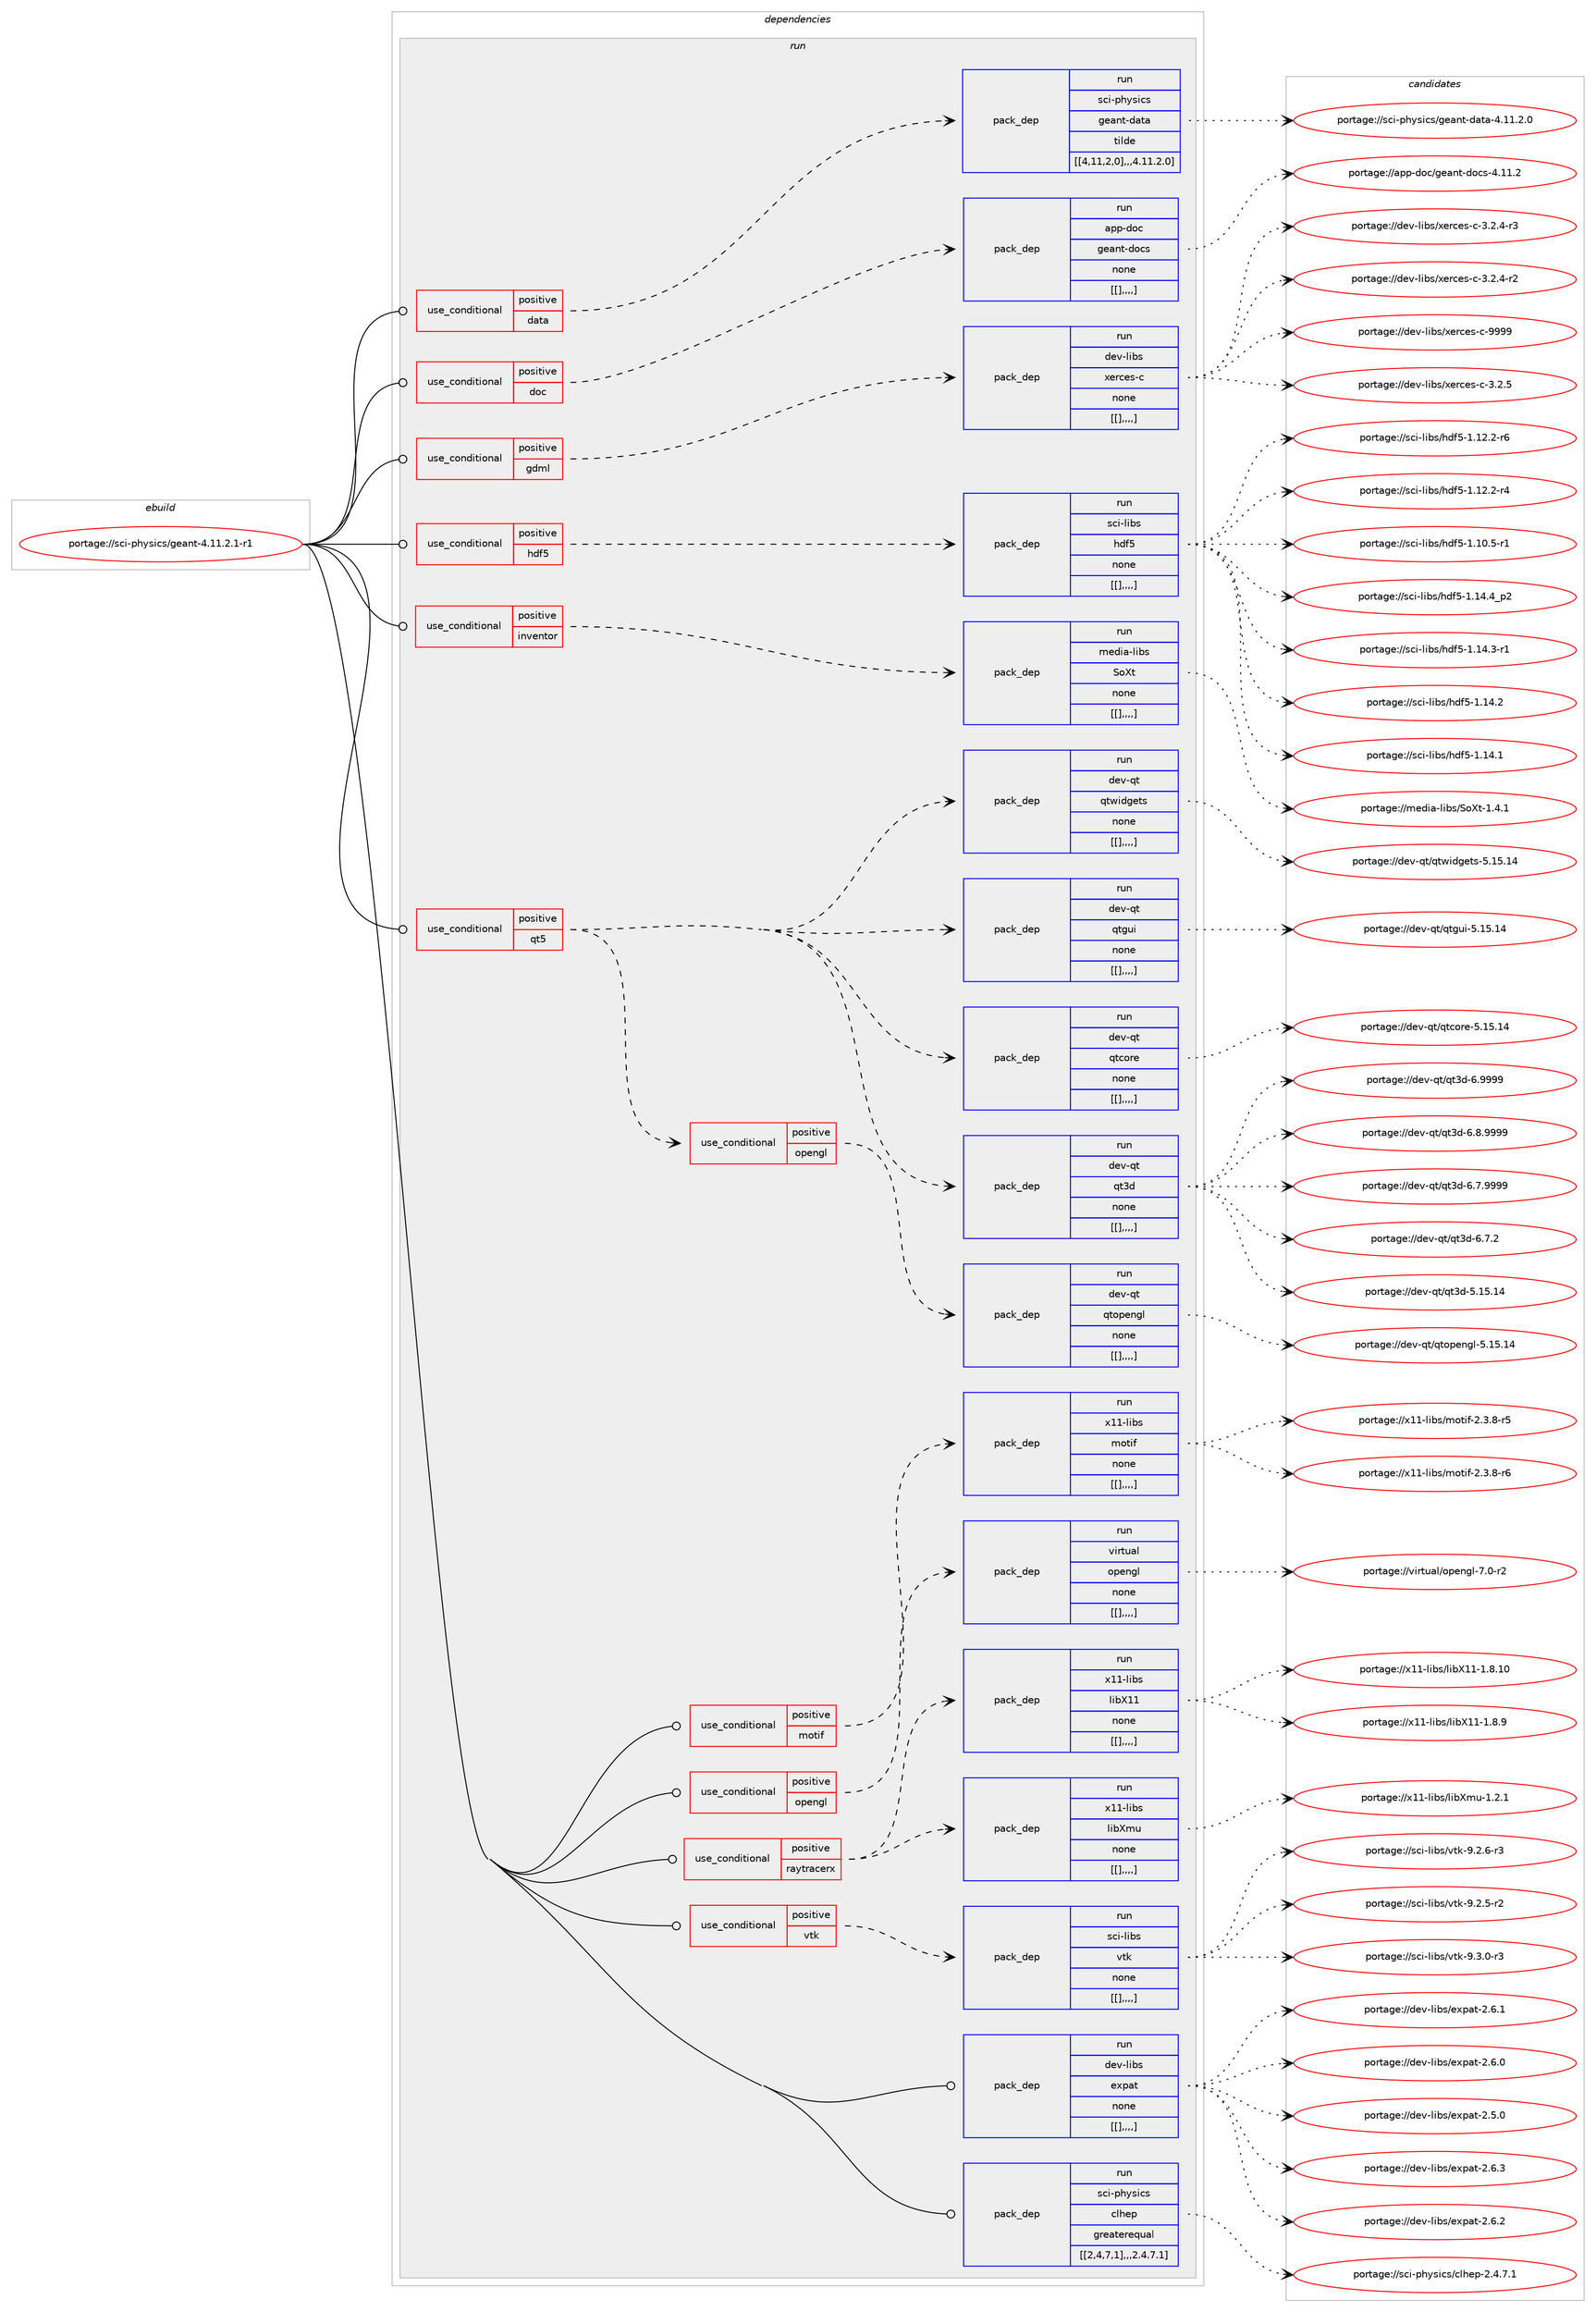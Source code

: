 digraph prolog {

# *************
# Graph options
# *************

newrank=true;
concentrate=true;
compound=true;
graph [rankdir=LR,fontname=Helvetica,fontsize=10,ranksep=1.5];#, ranksep=2.5, nodesep=0.2];
edge  [arrowhead=vee];
node  [fontname=Helvetica,fontsize=10];

# **********
# The ebuild
# **********

subgraph cluster_leftcol {
color=gray;
label=<<i>ebuild</i>>;
id [label="portage://sci-physics/geant-4.11.2.1-r1", color=red, width=4, href="../sci-physics/geant-4.11.2.1-r1.svg"];
}

# ****************
# The dependencies
# ****************

subgraph cluster_midcol {
color=gray;
label=<<i>dependencies</i>>;
subgraph cluster_compile {
fillcolor="#eeeeee";
style=filled;
label=<<i>compile</i>>;
}
subgraph cluster_compileandrun {
fillcolor="#eeeeee";
style=filled;
label=<<i>compile and run</i>>;
}
subgraph cluster_run {
fillcolor="#eeeeee";
style=filled;
label=<<i>run</i>>;
subgraph cond112901 {
dependency426776 [label=<<TABLE BORDER="0" CELLBORDER="1" CELLSPACING="0" CELLPADDING="4"><TR><TD ROWSPAN="3" CELLPADDING="10">use_conditional</TD></TR><TR><TD>positive</TD></TR><TR><TD>data</TD></TR></TABLE>>, shape=none, color=red];
subgraph pack310836 {
dependency426777 [label=<<TABLE BORDER="0" CELLBORDER="1" CELLSPACING="0" CELLPADDING="4" WIDTH="220"><TR><TD ROWSPAN="6" CELLPADDING="30">pack_dep</TD></TR><TR><TD WIDTH="110">run</TD></TR><TR><TD>sci-physics</TD></TR><TR><TD>geant-data</TD></TR><TR><TD>tilde</TD></TR><TR><TD>[[4,11,2,0],,,4.11.2.0]</TD></TR></TABLE>>, shape=none, color=blue];
}
dependency426776:e -> dependency426777:w [weight=20,style="dashed",arrowhead="vee"];
}
id:e -> dependency426776:w [weight=20,style="solid",arrowhead="odot"];
subgraph cond112902 {
dependency426778 [label=<<TABLE BORDER="0" CELLBORDER="1" CELLSPACING="0" CELLPADDING="4"><TR><TD ROWSPAN="3" CELLPADDING="10">use_conditional</TD></TR><TR><TD>positive</TD></TR><TR><TD>doc</TD></TR></TABLE>>, shape=none, color=red];
subgraph pack310837 {
dependency426779 [label=<<TABLE BORDER="0" CELLBORDER="1" CELLSPACING="0" CELLPADDING="4" WIDTH="220"><TR><TD ROWSPAN="6" CELLPADDING="30">pack_dep</TD></TR><TR><TD WIDTH="110">run</TD></TR><TR><TD>app-doc</TD></TR><TR><TD>geant-docs</TD></TR><TR><TD>none</TD></TR><TR><TD>[[],,,,]</TD></TR></TABLE>>, shape=none, color=blue];
}
dependency426778:e -> dependency426779:w [weight=20,style="dashed",arrowhead="vee"];
}
id:e -> dependency426778:w [weight=20,style="solid",arrowhead="odot"];
subgraph cond112903 {
dependency426780 [label=<<TABLE BORDER="0" CELLBORDER="1" CELLSPACING="0" CELLPADDING="4"><TR><TD ROWSPAN="3" CELLPADDING="10">use_conditional</TD></TR><TR><TD>positive</TD></TR><TR><TD>gdml</TD></TR></TABLE>>, shape=none, color=red];
subgraph pack310838 {
dependency426781 [label=<<TABLE BORDER="0" CELLBORDER="1" CELLSPACING="0" CELLPADDING="4" WIDTH="220"><TR><TD ROWSPAN="6" CELLPADDING="30">pack_dep</TD></TR><TR><TD WIDTH="110">run</TD></TR><TR><TD>dev-libs</TD></TR><TR><TD>xerces-c</TD></TR><TR><TD>none</TD></TR><TR><TD>[[],,,,]</TD></TR></TABLE>>, shape=none, color=blue];
}
dependency426780:e -> dependency426781:w [weight=20,style="dashed",arrowhead="vee"];
}
id:e -> dependency426780:w [weight=20,style="solid",arrowhead="odot"];
subgraph cond112904 {
dependency426782 [label=<<TABLE BORDER="0" CELLBORDER="1" CELLSPACING="0" CELLPADDING="4"><TR><TD ROWSPAN="3" CELLPADDING="10">use_conditional</TD></TR><TR><TD>positive</TD></TR><TR><TD>hdf5</TD></TR></TABLE>>, shape=none, color=red];
subgraph pack310839 {
dependency426783 [label=<<TABLE BORDER="0" CELLBORDER="1" CELLSPACING="0" CELLPADDING="4" WIDTH="220"><TR><TD ROWSPAN="6" CELLPADDING="30">pack_dep</TD></TR><TR><TD WIDTH="110">run</TD></TR><TR><TD>sci-libs</TD></TR><TR><TD>hdf5</TD></TR><TR><TD>none</TD></TR><TR><TD>[[],,,,]</TD></TR></TABLE>>, shape=none, color=blue];
}
dependency426782:e -> dependency426783:w [weight=20,style="dashed",arrowhead="vee"];
}
id:e -> dependency426782:w [weight=20,style="solid",arrowhead="odot"];
subgraph cond112905 {
dependency426784 [label=<<TABLE BORDER="0" CELLBORDER="1" CELLSPACING="0" CELLPADDING="4"><TR><TD ROWSPAN="3" CELLPADDING="10">use_conditional</TD></TR><TR><TD>positive</TD></TR><TR><TD>inventor</TD></TR></TABLE>>, shape=none, color=red];
subgraph pack310840 {
dependency426785 [label=<<TABLE BORDER="0" CELLBORDER="1" CELLSPACING="0" CELLPADDING="4" WIDTH="220"><TR><TD ROWSPAN="6" CELLPADDING="30">pack_dep</TD></TR><TR><TD WIDTH="110">run</TD></TR><TR><TD>media-libs</TD></TR><TR><TD>SoXt</TD></TR><TR><TD>none</TD></TR><TR><TD>[[],,,,]</TD></TR></TABLE>>, shape=none, color=blue];
}
dependency426784:e -> dependency426785:w [weight=20,style="dashed",arrowhead="vee"];
}
id:e -> dependency426784:w [weight=20,style="solid",arrowhead="odot"];
subgraph cond112906 {
dependency426786 [label=<<TABLE BORDER="0" CELLBORDER="1" CELLSPACING="0" CELLPADDING="4"><TR><TD ROWSPAN="3" CELLPADDING="10">use_conditional</TD></TR><TR><TD>positive</TD></TR><TR><TD>motif</TD></TR></TABLE>>, shape=none, color=red];
subgraph pack310841 {
dependency426787 [label=<<TABLE BORDER="0" CELLBORDER="1" CELLSPACING="0" CELLPADDING="4" WIDTH="220"><TR><TD ROWSPAN="6" CELLPADDING="30">pack_dep</TD></TR><TR><TD WIDTH="110">run</TD></TR><TR><TD>x11-libs</TD></TR><TR><TD>motif</TD></TR><TR><TD>none</TD></TR><TR><TD>[[],,,,]</TD></TR></TABLE>>, shape=none, color=blue];
}
dependency426786:e -> dependency426787:w [weight=20,style="dashed",arrowhead="vee"];
}
id:e -> dependency426786:w [weight=20,style="solid",arrowhead="odot"];
subgraph cond112907 {
dependency426788 [label=<<TABLE BORDER="0" CELLBORDER="1" CELLSPACING="0" CELLPADDING="4"><TR><TD ROWSPAN="3" CELLPADDING="10">use_conditional</TD></TR><TR><TD>positive</TD></TR><TR><TD>opengl</TD></TR></TABLE>>, shape=none, color=red];
subgraph pack310842 {
dependency426789 [label=<<TABLE BORDER="0" CELLBORDER="1" CELLSPACING="0" CELLPADDING="4" WIDTH="220"><TR><TD ROWSPAN="6" CELLPADDING="30">pack_dep</TD></TR><TR><TD WIDTH="110">run</TD></TR><TR><TD>virtual</TD></TR><TR><TD>opengl</TD></TR><TR><TD>none</TD></TR><TR><TD>[[],,,,]</TD></TR></TABLE>>, shape=none, color=blue];
}
dependency426788:e -> dependency426789:w [weight=20,style="dashed",arrowhead="vee"];
}
id:e -> dependency426788:w [weight=20,style="solid",arrowhead="odot"];
subgraph cond112908 {
dependency426790 [label=<<TABLE BORDER="0" CELLBORDER="1" CELLSPACING="0" CELLPADDING="4"><TR><TD ROWSPAN="3" CELLPADDING="10">use_conditional</TD></TR><TR><TD>positive</TD></TR><TR><TD>qt5</TD></TR></TABLE>>, shape=none, color=red];
subgraph pack310843 {
dependency426791 [label=<<TABLE BORDER="0" CELLBORDER="1" CELLSPACING="0" CELLPADDING="4" WIDTH="220"><TR><TD ROWSPAN="6" CELLPADDING="30">pack_dep</TD></TR><TR><TD WIDTH="110">run</TD></TR><TR><TD>dev-qt</TD></TR><TR><TD>qt3d</TD></TR><TR><TD>none</TD></TR><TR><TD>[[],,,,]</TD></TR></TABLE>>, shape=none, color=blue];
}
dependency426790:e -> dependency426791:w [weight=20,style="dashed",arrowhead="vee"];
subgraph pack310844 {
dependency426792 [label=<<TABLE BORDER="0" CELLBORDER="1" CELLSPACING="0" CELLPADDING="4" WIDTH="220"><TR><TD ROWSPAN="6" CELLPADDING="30">pack_dep</TD></TR><TR><TD WIDTH="110">run</TD></TR><TR><TD>dev-qt</TD></TR><TR><TD>qtcore</TD></TR><TR><TD>none</TD></TR><TR><TD>[[],,,,]</TD></TR></TABLE>>, shape=none, color=blue];
}
dependency426790:e -> dependency426792:w [weight=20,style="dashed",arrowhead="vee"];
subgraph pack310845 {
dependency426793 [label=<<TABLE BORDER="0" CELLBORDER="1" CELLSPACING="0" CELLPADDING="4" WIDTH="220"><TR><TD ROWSPAN="6" CELLPADDING="30">pack_dep</TD></TR><TR><TD WIDTH="110">run</TD></TR><TR><TD>dev-qt</TD></TR><TR><TD>qtgui</TD></TR><TR><TD>none</TD></TR><TR><TD>[[],,,,]</TD></TR></TABLE>>, shape=none, color=blue];
}
dependency426790:e -> dependency426793:w [weight=20,style="dashed",arrowhead="vee"];
subgraph pack310846 {
dependency426794 [label=<<TABLE BORDER="0" CELLBORDER="1" CELLSPACING="0" CELLPADDING="4" WIDTH="220"><TR><TD ROWSPAN="6" CELLPADDING="30">pack_dep</TD></TR><TR><TD WIDTH="110">run</TD></TR><TR><TD>dev-qt</TD></TR><TR><TD>qtwidgets</TD></TR><TR><TD>none</TD></TR><TR><TD>[[],,,,]</TD></TR></TABLE>>, shape=none, color=blue];
}
dependency426790:e -> dependency426794:w [weight=20,style="dashed",arrowhead="vee"];
subgraph cond112909 {
dependency426795 [label=<<TABLE BORDER="0" CELLBORDER="1" CELLSPACING="0" CELLPADDING="4"><TR><TD ROWSPAN="3" CELLPADDING="10">use_conditional</TD></TR><TR><TD>positive</TD></TR><TR><TD>opengl</TD></TR></TABLE>>, shape=none, color=red];
subgraph pack310847 {
dependency426796 [label=<<TABLE BORDER="0" CELLBORDER="1" CELLSPACING="0" CELLPADDING="4" WIDTH="220"><TR><TD ROWSPAN="6" CELLPADDING="30">pack_dep</TD></TR><TR><TD WIDTH="110">run</TD></TR><TR><TD>dev-qt</TD></TR><TR><TD>qtopengl</TD></TR><TR><TD>none</TD></TR><TR><TD>[[],,,,]</TD></TR></TABLE>>, shape=none, color=blue];
}
dependency426795:e -> dependency426796:w [weight=20,style="dashed",arrowhead="vee"];
}
dependency426790:e -> dependency426795:w [weight=20,style="dashed",arrowhead="vee"];
}
id:e -> dependency426790:w [weight=20,style="solid",arrowhead="odot"];
subgraph cond112910 {
dependency426797 [label=<<TABLE BORDER="0" CELLBORDER="1" CELLSPACING="0" CELLPADDING="4"><TR><TD ROWSPAN="3" CELLPADDING="10">use_conditional</TD></TR><TR><TD>positive</TD></TR><TR><TD>raytracerx</TD></TR></TABLE>>, shape=none, color=red];
subgraph pack310848 {
dependency426798 [label=<<TABLE BORDER="0" CELLBORDER="1" CELLSPACING="0" CELLPADDING="4" WIDTH="220"><TR><TD ROWSPAN="6" CELLPADDING="30">pack_dep</TD></TR><TR><TD WIDTH="110">run</TD></TR><TR><TD>x11-libs</TD></TR><TR><TD>libX11</TD></TR><TR><TD>none</TD></TR><TR><TD>[[],,,,]</TD></TR></TABLE>>, shape=none, color=blue];
}
dependency426797:e -> dependency426798:w [weight=20,style="dashed",arrowhead="vee"];
subgraph pack310849 {
dependency426799 [label=<<TABLE BORDER="0" CELLBORDER="1" CELLSPACING="0" CELLPADDING="4" WIDTH="220"><TR><TD ROWSPAN="6" CELLPADDING="30">pack_dep</TD></TR><TR><TD WIDTH="110">run</TD></TR><TR><TD>x11-libs</TD></TR><TR><TD>libXmu</TD></TR><TR><TD>none</TD></TR><TR><TD>[[],,,,]</TD></TR></TABLE>>, shape=none, color=blue];
}
dependency426797:e -> dependency426799:w [weight=20,style="dashed",arrowhead="vee"];
}
id:e -> dependency426797:w [weight=20,style="solid",arrowhead="odot"];
subgraph cond112911 {
dependency426800 [label=<<TABLE BORDER="0" CELLBORDER="1" CELLSPACING="0" CELLPADDING="4"><TR><TD ROWSPAN="3" CELLPADDING="10">use_conditional</TD></TR><TR><TD>positive</TD></TR><TR><TD>vtk</TD></TR></TABLE>>, shape=none, color=red];
subgraph pack310850 {
dependency426801 [label=<<TABLE BORDER="0" CELLBORDER="1" CELLSPACING="0" CELLPADDING="4" WIDTH="220"><TR><TD ROWSPAN="6" CELLPADDING="30">pack_dep</TD></TR><TR><TD WIDTH="110">run</TD></TR><TR><TD>sci-libs</TD></TR><TR><TD>vtk</TD></TR><TR><TD>none</TD></TR><TR><TD>[[],,,,]</TD></TR></TABLE>>, shape=none, color=blue];
}
dependency426800:e -> dependency426801:w [weight=20,style="dashed",arrowhead="vee"];
}
id:e -> dependency426800:w [weight=20,style="solid",arrowhead="odot"];
subgraph pack310851 {
dependency426802 [label=<<TABLE BORDER="0" CELLBORDER="1" CELLSPACING="0" CELLPADDING="4" WIDTH="220"><TR><TD ROWSPAN="6" CELLPADDING="30">pack_dep</TD></TR><TR><TD WIDTH="110">run</TD></TR><TR><TD>dev-libs</TD></TR><TR><TD>expat</TD></TR><TR><TD>none</TD></TR><TR><TD>[[],,,,]</TD></TR></TABLE>>, shape=none, color=blue];
}
id:e -> dependency426802:w [weight=20,style="solid",arrowhead="odot"];
subgraph pack310852 {
dependency426803 [label=<<TABLE BORDER="0" CELLBORDER="1" CELLSPACING="0" CELLPADDING="4" WIDTH="220"><TR><TD ROWSPAN="6" CELLPADDING="30">pack_dep</TD></TR><TR><TD WIDTH="110">run</TD></TR><TR><TD>sci-physics</TD></TR><TR><TD>clhep</TD></TR><TR><TD>greaterequal</TD></TR><TR><TD>[[2,4,7,1],,,2.4.7.1]</TD></TR></TABLE>>, shape=none, color=blue];
}
id:e -> dependency426803:w [weight=20,style="solid",arrowhead="odot"];
}
}

# **************
# The candidates
# **************

subgraph cluster_choices {
rank=same;
color=gray;
label=<<i>candidates</i>>;

subgraph choice310836 {
color=black;
nodesep=1;
choice1159910545112104121115105991154710310197110116451009711697455246494946504648 [label="portage://sci-physics/geant-data-4.11.2.0", color=red, width=4,href="../sci-physics/geant-data-4.11.2.0.svg"];
dependency426777:e -> choice1159910545112104121115105991154710310197110116451009711697455246494946504648:w [style=dotted,weight="100"];
}
subgraph choice310837 {
color=black;
nodesep=1;
choice9711211245100111994710310197110116451001119911545524649494650 [label="portage://app-doc/geant-docs-4.11.2", color=red, width=4,href="../app-doc/geant-docs-4.11.2.svg"];
dependency426779:e -> choice9711211245100111994710310197110116451001119911545524649494650:w [style=dotted,weight="100"];
}
subgraph choice310838 {
color=black;
nodesep=1;
choice1001011184510810598115471201011149910111545994557575757 [label="portage://dev-libs/xerces-c-9999", color=red, width=4,href="../dev-libs/xerces-c-9999.svg"];
choice100101118451081059811547120101114991011154599455146504653 [label="portage://dev-libs/xerces-c-3.2.5", color=red, width=4,href="../dev-libs/xerces-c-3.2.5.svg"];
choice1001011184510810598115471201011149910111545994551465046524511451 [label="portage://dev-libs/xerces-c-3.2.4-r3", color=red, width=4,href="../dev-libs/xerces-c-3.2.4-r3.svg"];
choice1001011184510810598115471201011149910111545994551465046524511450 [label="portage://dev-libs/xerces-c-3.2.4-r2", color=red, width=4,href="../dev-libs/xerces-c-3.2.4-r2.svg"];
dependency426781:e -> choice1001011184510810598115471201011149910111545994557575757:w [style=dotted,weight="100"];
dependency426781:e -> choice100101118451081059811547120101114991011154599455146504653:w [style=dotted,weight="100"];
dependency426781:e -> choice1001011184510810598115471201011149910111545994551465046524511451:w [style=dotted,weight="100"];
dependency426781:e -> choice1001011184510810598115471201011149910111545994551465046524511450:w [style=dotted,weight="100"];
}
subgraph choice310839 {
color=black;
nodesep=1;
choice1159910545108105981154710410010253454946495246529511250 [label="portage://sci-libs/hdf5-1.14.4_p2", color=red, width=4,href="../sci-libs/hdf5-1.14.4_p2.svg"];
choice1159910545108105981154710410010253454946495246514511449 [label="portage://sci-libs/hdf5-1.14.3-r1", color=red, width=4,href="../sci-libs/hdf5-1.14.3-r1.svg"];
choice115991054510810598115471041001025345494649524650 [label="portage://sci-libs/hdf5-1.14.2", color=red, width=4,href="../sci-libs/hdf5-1.14.2.svg"];
choice115991054510810598115471041001025345494649524649 [label="portage://sci-libs/hdf5-1.14.1", color=red, width=4,href="../sci-libs/hdf5-1.14.1.svg"];
choice1159910545108105981154710410010253454946495046504511454 [label="portage://sci-libs/hdf5-1.12.2-r6", color=red, width=4,href="../sci-libs/hdf5-1.12.2-r6.svg"];
choice1159910545108105981154710410010253454946495046504511452 [label="portage://sci-libs/hdf5-1.12.2-r4", color=red, width=4,href="../sci-libs/hdf5-1.12.2-r4.svg"];
choice1159910545108105981154710410010253454946494846534511449 [label="portage://sci-libs/hdf5-1.10.5-r1", color=red, width=4,href="../sci-libs/hdf5-1.10.5-r1.svg"];
dependency426783:e -> choice1159910545108105981154710410010253454946495246529511250:w [style=dotted,weight="100"];
dependency426783:e -> choice1159910545108105981154710410010253454946495246514511449:w [style=dotted,weight="100"];
dependency426783:e -> choice115991054510810598115471041001025345494649524650:w [style=dotted,weight="100"];
dependency426783:e -> choice115991054510810598115471041001025345494649524649:w [style=dotted,weight="100"];
dependency426783:e -> choice1159910545108105981154710410010253454946495046504511454:w [style=dotted,weight="100"];
dependency426783:e -> choice1159910545108105981154710410010253454946495046504511452:w [style=dotted,weight="100"];
dependency426783:e -> choice1159910545108105981154710410010253454946494846534511449:w [style=dotted,weight="100"];
}
subgraph choice310840 {
color=black;
nodesep=1;
choice109101100105974510810598115478311188116454946524649 [label="portage://media-libs/SoXt-1.4.1", color=red, width=4,href="../media-libs/SoXt-1.4.1.svg"];
dependency426785:e -> choice109101100105974510810598115478311188116454946524649:w [style=dotted,weight="100"];
}
subgraph choice310841 {
color=black;
nodesep=1;
choice12049494510810598115471091111161051024550465146564511454 [label="portage://x11-libs/motif-2.3.8-r6", color=red, width=4,href="../x11-libs/motif-2.3.8-r6.svg"];
choice12049494510810598115471091111161051024550465146564511453 [label="portage://x11-libs/motif-2.3.8-r5", color=red, width=4,href="../x11-libs/motif-2.3.8-r5.svg"];
dependency426787:e -> choice12049494510810598115471091111161051024550465146564511454:w [style=dotted,weight="100"];
dependency426787:e -> choice12049494510810598115471091111161051024550465146564511453:w [style=dotted,weight="100"];
}
subgraph choice310842 {
color=black;
nodesep=1;
choice1181051141161179710847111112101110103108455546484511450 [label="portage://virtual/opengl-7.0-r2", color=red, width=4,href="../virtual/opengl-7.0-r2.svg"];
dependency426789:e -> choice1181051141161179710847111112101110103108455546484511450:w [style=dotted,weight="100"];
}
subgraph choice310843 {
color=black;
nodesep=1;
choice10010111845113116471131165110045544657575757 [label="portage://dev-qt/qt3d-6.9999", color=red, width=4,href="../dev-qt/qt3d-6.9999.svg"];
choice100101118451131164711311651100455446564657575757 [label="portage://dev-qt/qt3d-6.8.9999", color=red, width=4,href="../dev-qt/qt3d-6.8.9999.svg"];
choice100101118451131164711311651100455446554657575757 [label="portage://dev-qt/qt3d-6.7.9999", color=red, width=4,href="../dev-qt/qt3d-6.7.9999.svg"];
choice100101118451131164711311651100455446554650 [label="portage://dev-qt/qt3d-6.7.2", color=red, width=4,href="../dev-qt/qt3d-6.7.2.svg"];
choice1001011184511311647113116511004553464953464952 [label="portage://dev-qt/qt3d-5.15.14", color=red, width=4,href="../dev-qt/qt3d-5.15.14.svg"];
dependency426791:e -> choice10010111845113116471131165110045544657575757:w [style=dotted,weight="100"];
dependency426791:e -> choice100101118451131164711311651100455446564657575757:w [style=dotted,weight="100"];
dependency426791:e -> choice100101118451131164711311651100455446554657575757:w [style=dotted,weight="100"];
dependency426791:e -> choice100101118451131164711311651100455446554650:w [style=dotted,weight="100"];
dependency426791:e -> choice1001011184511311647113116511004553464953464952:w [style=dotted,weight="100"];
}
subgraph choice310844 {
color=black;
nodesep=1;
choice1001011184511311647113116991111141014553464953464952 [label="portage://dev-qt/qtcore-5.15.14", color=red, width=4,href="../dev-qt/qtcore-5.15.14.svg"];
dependency426792:e -> choice1001011184511311647113116991111141014553464953464952:w [style=dotted,weight="100"];
}
subgraph choice310845 {
color=black;
nodesep=1;
choice10010111845113116471131161031171054553464953464952 [label="portage://dev-qt/qtgui-5.15.14", color=red, width=4,href="../dev-qt/qtgui-5.15.14.svg"];
dependency426793:e -> choice10010111845113116471131161031171054553464953464952:w [style=dotted,weight="100"];
}
subgraph choice310846 {
color=black;
nodesep=1;
choice10010111845113116471131161191051001031011161154553464953464952 [label="portage://dev-qt/qtwidgets-5.15.14", color=red, width=4,href="../dev-qt/qtwidgets-5.15.14.svg"];
dependency426794:e -> choice10010111845113116471131161191051001031011161154553464953464952:w [style=dotted,weight="100"];
}
subgraph choice310847 {
color=black;
nodesep=1;
choice10010111845113116471131161111121011101031084553464953464952 [label="portage://dev-qt/qtopengl-5.15.14", color=red, width=4,href="../dev-qt/qtopengl-5.15.14.svg"];
dependency426796:e -> choice10010111845113116471131161111121011101031084553464953464952:w [style=dotted,weight="100"];
}
subgraph choice310848 {
color=black;
nodesep=1;
choice12049494510810598115471081059888494945494656464948 [label="portage://x11-libs/libX11-1.8.10", color=red, width=4,href="../x11-libs/libX11-1.8.10.svg"];
choice120494945108105981154710810598884949454946564657 [label="portage://x11-libs/libX11-1.8.9", color=red, width=4,href="../x11-libs/libX11-1.8.9.svg"];
dependency426798:e -> choice12049494510810598115471081059888494945494656464948:w [style=dotted,weight="100"];
dependency426798:e -> choice120494945108105981154710810598884949454946564657:w [style=dotted,weight="100"];
}
subgraph choice310849 {
color=black;
nodesep=1;
choice12049494510810598115471081059888109117454946504649 [label="portage://x11-libs/libXmu-1.2.1", color=red, width=4,href="../x11-libs/libXmu-1.2.1.svg"];
dependency426799:e -> choice12049494510810598115471081059888109117454946504649:w [style=dotted,weight="100"];
}
subgraph choice310850 {
color=black;
nodesep=1;
choice115991054510810598115471181161074557465146484511451 [label="portage://sci-libs/vtk-9.3.0-r3", color=red, width=4,href="../sci-libs/vtk-9.3.0-r3.svg"];
choice115991054510810598115471181161074557465046544511451 [label="portage://sci-libs/vtk-9.2.6-r3", color=red, width=4,href="../sci-libs/vtk-9.2.6-r3.svg"];
choice115991054510810598115471181161074557465046534511450 [label="portage://sci-libs/vtk-9.2.5-r2", color=red, width=4,href="../sci-libs/vtk-9.2.5-r2.svg"];
dependency426801:e -> choice115991054510810598115471181161074557465146484511451:w [style=dotted,weight="100"];
dependency426801:e -> choice115991054510810598115471181161074557465046544511451:w [style=dotted,weight="100"];
dependency426801:e -> choice115991054510810598115471181161074557465046534511450:w [style=dotted,weight="100"];
}
subgraph choice310851 {
color=black;
nodesep=1;
choice10010111845108105981154710112011297116455046544651 [label="portage://dev-libs/expat-2.6.3", color=red, width=4,href="../dev-libs/expat-2.6.3.svg"];
choice10010111845108105981154710112011297116455046544650 [label="portage://dev-libs/expat-2.6.2", color=red, width=4,href="../dev-libs/expat-2.6.2.svg"];
choice10010111845108105981154710112011297116455046544649 [label="portage://dev-libs/expat-2.6.1", color=red, width=4,href="../dev-libs/expat-2.6.1.svg"];
choice10010111845108105981154710112011297116455046544648 [label="portage://dev-libs/expat-2.6.0", color=red, width=4,href="../dev-libs/expat-2.6.0.svg"];
choice10010111845108105981154710112011297116455046534648 [label="portage://dev-libs/expat-2.5.0", color=red, width=4,href="../dev-libs/expat-2.5.0.svg"];
dependency426802:e -> choice10010111845108105981154710112011297116455046544651:w [style=dotted,weight="100"];
dependency426802:e -> choice10010111845108105981154710112011297116455046544650:w [style=dotted,weight="100"];
dependency426802:e -> choice10010111845108105981154710112011297116455046544649:w [style=dotted,weight="100"];
dependency426802:e -> choice10010111845108105981154710112011297116455046544648:w [style=dotted,weight="100"];
dependency426802:e -> choice10010111845108105981154710112011297116455046534648:w [style=dotted,weight="100"];
}
subgraph choice310852 {
color=black;
nodesep=1;
choice11599105451121041211151059911547991081041011124550465246554649 [label="portage://sci-physics/clhep-2.4.7.1", color=red, width=4,href="../sci-physics/clhep-2.4.7.1.svg"];
dependency426803:e -> choice11599105451121041211151059911547991081041011124550465246554649:w [style=dotted,weight="100"];
}
}

}
